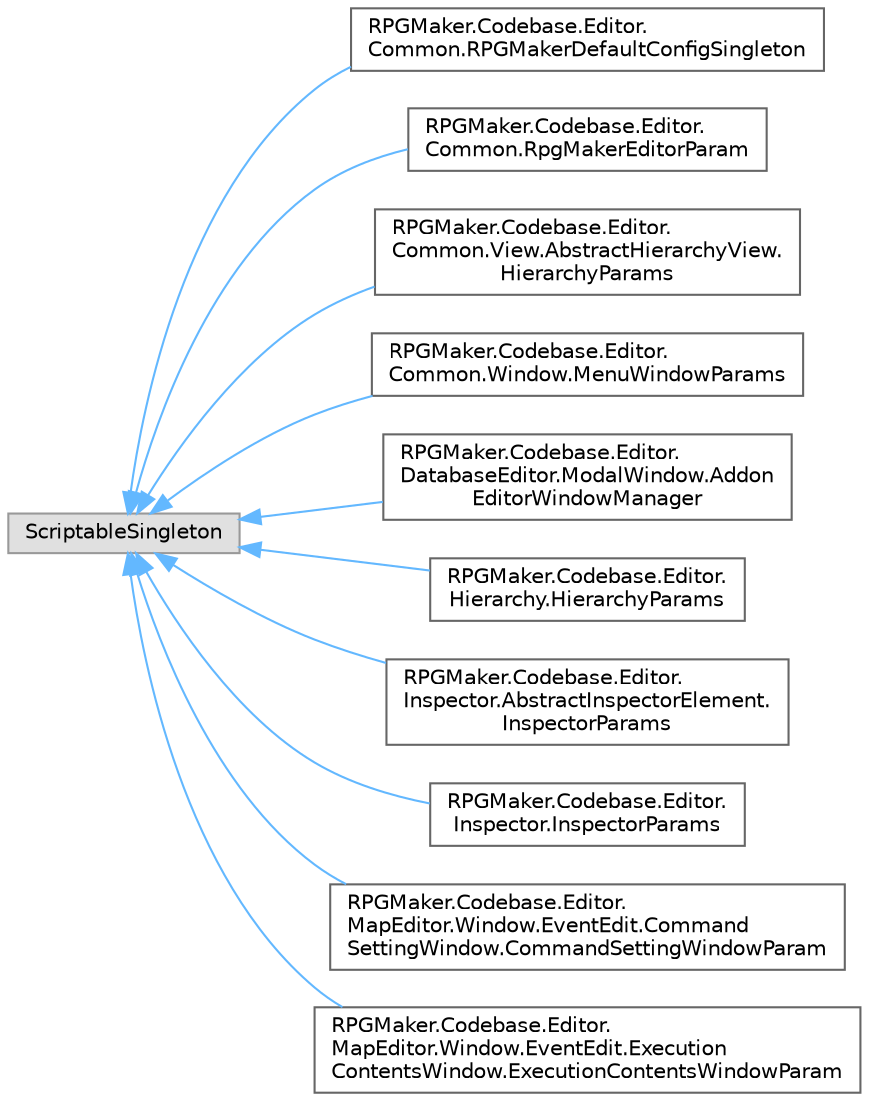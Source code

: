 digraph "クラス階層図"
{
 // LATEX_PDF_SIZE
  bgcolor="transparent";
  edge [fontname=Helvetica,fontsize=10,labelfontname=Helvetica,labelfontsize=10];
  node [fontname=Helvetica,fontsize=10,shape=box,height=0.2,width=0.4];
  rankdir="LR";
  Node0 [id="Node000000",label="ScriptableSingleton",height=0.2,width=0.4,color="grey60", fillcolor="#E0E0E0", style="filled",tooltip=" "];
  Node0 -> Node1 [id="edge813_Node000000_Node000001",dir="back",color="steelblue1",style="solid",tooltip=" "];
  Node1 [id="Node000001",label="RPGMaker.Codebase.Editor.\lCommon.RPGMakerDefaultConfigSingleton",height=0.2,width=0.4,color="grey40", fillcolor="white", style="filled",URL="$d0/de0/class_r_p_g_maker_1_1_codebase_1_1_editor_1_1_common_1_1_r_p_g_maker_default_config_singleton.html",tooltip="😁 ＲＰＧメーカー既定設定シングルトン"];
  Node0 -> Node2 [id="edge814_Node000000_Node000002",dir="back",color="steelblue1",style="solid",tooltip=" "];
  Node2 [id="Node000002",label="RPGMaker.Codebase.Editor.\lCommon.RpgMakerEditorParam",height=0.2,width=0.4,color="grey40", fillcolor="white", style="filled",URL="$d2/dce/class_r_p_g_maker_1_1_codebase_1_1_editor_1_1_common_1_1_rpg_maker_editor_param.html",tooltip="😁 ＲＰＧメーカー・エディター引数"];
  Node0 -> Node3 [id="edge815_Node000000_Node000003",dir="back",color="steelblue1",style="solid",tooltip=" "];
  Node3 [id="Node000003",label="RPGMaker.Codebase.Editor.\lCommon.View.AbstractHierarchyView.\lHierarchyParams",height=0.2,width=0.4,color="grey40", fillcolor="white", style="filled",URL="$dc/d0f/class_r_p_g_maker_1_1_codebase_1_1_editor_1_1_common_1_1_view_1_1_abstract_hierarchy_view_1_1_hierarchy_params.html",tooltip="View内の状態を保持するための ScriptableSingleton"];
  Node0 -> Node4 [id="edge816_Node000000_Node000004",dir="back",color="steelblue1",style="solid",tooltip=" "];
  Node4 [id="Node000004",label="RPGMaker.Codebase.Editor.\lCommon.Window.MenuWindowParams",height=0.2,width=0.4,color="grey40", fillcolor="white", style="filled",URL="$db/ded/class_r_p_g_maker_1_1_codebase_1_1_editor_1_1_common_1_1_window_1_1_menu_window_params.html",tooltip="😁 メニュー・ウィンドウ引数"];
  Node0 -> Node5 [id="edge817_Node000000_Node000005",dir="back",color="steelblue1",style="solid",tooltip=" "];
  Node5 [id="Node000005",label="RPGMaker.Codebase.Editor.\lDatabaseEditor.ModalWindow.Addon\lEditorWindowManager",height=0.2,width=0.4,color="grey40", fillcolor="white", style="filled",URL="$da/df8/class_r_p_g_maker_1_1_codebase_1_1_editor_1_1_database_editor_1_1_modal_window_1_1_addon_editor_window_manager.html",tooltip="😁 アドオン・エディター・ウィンドウ管理機"];
  Node0 -> Node6 [id="edge818_Node000000_Node000006",dir="back",color="steelblue1",style="solid",tooltip=" "];
  Node6 [id="Node000006",label="RPGMaker.Codebase.Editor.\lHierarchy.HierarchyParams",height=0.2,width=0.4,color="grey40", fillcolor="white", style="filled",URL="$d5/d69/class_r_p_g_maker_1_1_codebase_1_1_editor_1_1_hierarchy_1_1_hierarchy_params.html",tooltip="ヒエラルキー引数"];
  Node0 -> Node7 [id="edge819_Node000000_Node000007",dir="back",color="steelblue1",style="solid",tooltip=" "];
  Node7 [id="Node000007",label="RPGMaker.Codebase.Editor.\lInspector.AbstractInspectorElement.\lInspectorParams",height=0.2,width=0.4,color="grey40", fillcolor="white", style="filled",URL="$d2/d3e/class_r_p_g_maker_1_1_codebase_1_1_editor_1_1_inspector_1_1_abstract_inspector_element_1_1_inspector_params.html",tooltip="View内の状態を保持するための ScriptableSingleton"];
  Node0 -> Node8 [id="edge820_Node000000_Node000008",dir="back",color="steelblue1",style="solid",tooltip=" "];
  Node8 [id="Node000008",label="RPGMaker.Codebase.Editor.\lInspector.InspectorParams",height=0.2,width=0.4,color="grey40", fillcolor="white", style="filled",URL="$d3/da5/class_r_p_g_maker_1_1_codebase_1_1_editor_1_1_inspector_1_1_inspector_params.html",tooltip="インスペクター引数"];
  Node0 -> Node9 [id="edge821_Node000000_Node000009",dir="back",color="steelblue1",style="solid",tooltip=" "];
  Node9 [id="Node000009",label="RPGMaker.Codebase.Editor.\lMapEditor.Window.EventEdit.Command\lSettingWindow.CommandSettingWindowParam",height=0.2,width=0.4,color="grey40", fillcolor="white", style="filled",URL="$d2/d38/class_r_p_g_maker_1_1_codebase_1_1_editor_1_1_map_editor_1_1_window_1_1_event_edit_1_1_command_s8026c164492a3578afbb10b54d5fca5f.html",tooltip=" "];
  Node0 -> Node10 [id="edge822_Node000000_Node000010",dir="back",color="steelblue1",style="solid",tooltip=" "];
  Node10 [id="Node000010",label="RPGMaker.Codebase.Editor.\lMapEditor.Window.EventEdit.Execution\lContentsWindow.ExecutionContentsWindowParam",height=0.2,width=0.4,color="grey40", fillcolor="white", style="filled",URL="$d8/d00/class_r_p_g_maker_1_1_codebase_1_1_editor_1_1_map_editor_1_1_window_1_1_event_edit_1_1_executiond88a918cfae8bff256a6159816f4402b.html",tooltip=" "];
}
